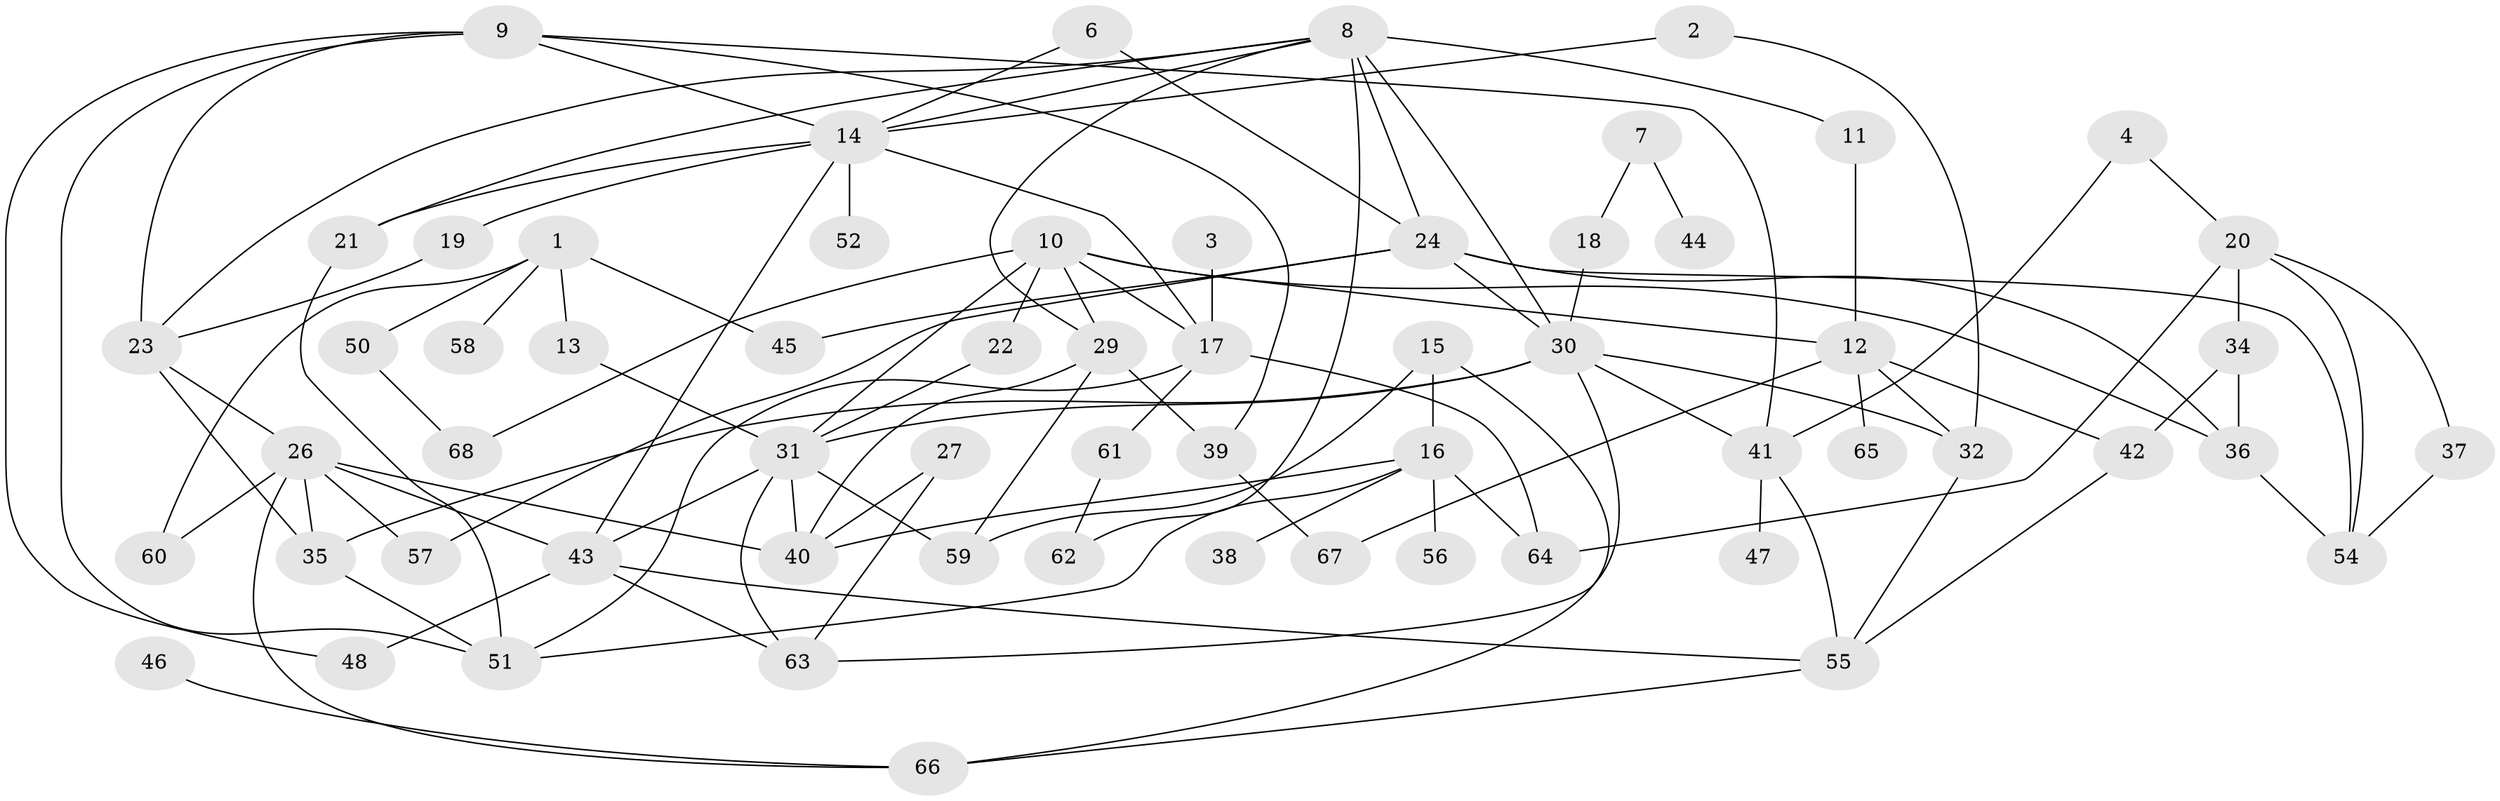 // original degree distribution, {3: 0.18382352941176472, 2: 0.3235294117647059, 1: 0.18382352941176472, 5: 0.10294117647058823, 4: 0.125, 6: 0.029411764705882353, 0: 0.03676470588235294, 7: 0.007352941176470588, 9: 0.007352941176470588}
// Generated by graph-tools (version 1.1) at 2025/48/03/04/25 22:48:02]
// undirected, 62 vertices, 109 edges
graph export_dot {
  node [color=gray90,style=filled];
  1;
  2;
  3;
  4;
  6;
  7;
  8;
  9;
  10;
  11;
  12;
  13;
  14;
  15;
  16;
  17;
  18;
  19;
  20;
  21;
  22;
  23;
  24;
  26;
  27;
  29;
  30;
  31;
  32;
  34;
  35;
  36;
  37;
  38;
  39;
  40;
  41;
  42;
  43;
  44;
  45;
  46;
  47;
  48;
  50;
  51;
  52;
  54;
  55;
  56;
  57;
  58;
  59;
  60;
  61;
  62;
  63;
  64;
  65;
  66;
  67;
  68;
  1 -- 13 [weight=1.0];
  1 -- 45 [weight=1.0];
  1 -- 50 [weight=1.0];
  1 -- 58 [weight=1.0];
  1 -- 60 [weight=1.0];
  2 -- 14 [weight=1.0];
  2 -- 32 [weight=1.0];
  3 -- 17 [weight=1.0];
  4 -- 20 [weight=1.0];
  4 -- 41 [weight=1.0];
  6 -- 14 [weight=1.0];
  6 -- 24 [weight=1.0];
  7 -- 18 [weight=1.0];
  7 -- 44 [weight=1.0];
  8 -- 11 [weight=1.0];
  8 -- 14 [weight=1.0];
  8 -- 21 [weight=1.0];
  8 -- 23 [weight=1.0];
  8 -- 24 [weight=1.0];
  8 -- 29 [weight=1.0];
  8 -- 30 [weight=1.0];
  8 -- 62 [weight=2.0];
  9 -- 14 [weight=1.0];
  9 -- 23 [weight=1.0];
  9 -- 39 [weight=1.0];
  9 -- 41 [weight=1.0];
  9 -- 48 [weight=1.0];
  9 -- 51 [weight=1.0];
  10 -- 12 [weight=1.0];
  10 -- 17 [weight=1.0];
  10 -- 22 [weight=1.0];
  10 -- 29 [weight=1.0];
  10 -- 31 [weight=2.0];
  10 -- 36 [weight=1.0];
  10 -- 68 [weight=1.0];
  11 -- 12 [weight=1.0];
  12 -- 32 [weight=1.0];
  12 -- 42 [weight=1.0];
  12 -- 65 [weight=1.0];
  12 -- 67 [weight=1.0];
  13 -- 31 [weight=1.0];
  14 -- 17 [weight=1.0];
  14 -- 19 [weight=1.0];
  14 -- 21 [weight=1.0];
  14 -- 43 [weight=1.0];
  14 -- 52 [weight=1.0];
  15 -- 16 [weight=1.0];
  15 -- 59 [weight=1.0];
  15 -- 66 [weight=1.0];
  16 -- 38 [weight=1.0];
  16 -- 40 [weight=1.0];
  16 -- 51 [weight=1.0];
  16 -- 56 [weight=1.0];
  16 -- 64 [weight=1.0];
  17 -- 51 [weight=1.0];
  17 -- 61 [weight=1.0];
  17 -- 64 [weight=1.0];
  18 -- 30 [weight=1.0];
  19 -- 23 [weight=1.0];
  20 -- 34 [weight=1.0];
  20 -- 37 [weight=1.0];
  20 -- 54 [weight=1.0];
  20 -- 64 [weight=1.0];
  21 -- 51 [weight=1.0];
  22 -- 31 [weight=1.0];
  23 -- 26 [weight=1.0];
  23 -- 35 [weight=1.0];
  24 -- 30 [weight=1.0];
  24 -- 36 [weight=1.0];
  24 -- 45 [weight=1.0];
  24 -- 54 [weight=1.0];
  24 -- 57 [weight=1.0];
  26 -- 35 [weight=2.0];
  26 -- 40 [weight=1.0];
  26 -- 43 [weight=1.0];
  26 -- 57 [weight=1.0];
  26 -- 60 [weight=2.0];
  26 -- 66 [weight=1.0];
  27 -- 40 [weight=1.0];
  27 -- 63 [weight=1.0];
  29 -- 39 [weight=1.0];
  29 -- 40 [weight=1.0];
  29 -- 59 [weight=1.0];
  30 -- 31 [weight=1.0];
  30 -- 32 [weight=1.0];
  30 -- 35 [weight=1.0];
  30 -- 41 [weight=1.0];
  30 -- 63 [weight=1.0];
  31 -- 40 [weight=1.0];
  31 -- 43 [weight=2.0];
  31 -- 59 [weight=2.0];
  31 -- 63 [weight=1.0];
  32 -- 55 [weight=1.0];
  34 -- 36 [weight=1.0];
  34 -- 42 [weight=1.0];
  35 -- 51 [weight=1.0];
  36 -- 54 [weight=1.0];
  37 -- 54 [weight=1.0];
  39 -- 67 [weight=1.0];
  41 -- 47 [weight=1.0];
  41 -- 55 [weight=1.0];
  42 -- 55 [weight=1.0];
  43 -- 48 [weight=1.0];
  43 -- 55 [weight=1.0];
  43 -- 63 [weight=1.0];
  46 -- 66 [weight=1.0];
  50 -- 68 [weight=1.0];
  55 -- 66 [weight=1.0];
  61 -- 62 [weight=1.0];
}
